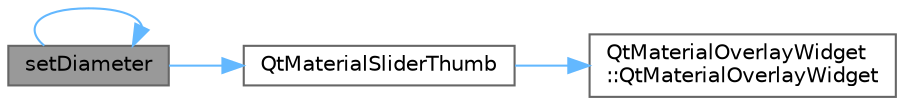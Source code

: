 digraph "setDiameter"
{
 // LATEX_PDF_SIZE
  bgcolor="transparent";
  edge [fontname=Helvetica,fontsize=10,labelfontname=Helvetica,labelfontsize=10];
  node [fontname=Helvetica,fontsize=10,shape=box,height=0.2,width=0.4];
  rankdir="LR";
  Node1 [id="Node000001",label="setDiameter",height=0.2,width=0.4,color="gray40", fillcolor="grey60", style="filled", fontcolor="black",tooltip="设置滑块直径"];
  Node1 -> Node2 [id="edge1_Node000001_Node000002",color="steelblue1",style="solid",tooltip=" "];
  Node2 [id="Node000002",label="QtMaterialSliderThumb",height=0.2,width=0.4,color="grey40", fillcolor="white", style="filled",URL="$class_qt_material_slider_thumb.html#ab05942f536e97986055106133e1f5edb",tooltip="构造函数"];
  Node2 -> Node3 [id="edge2_Node000002_Node000003",color="steelblue1",style="solid",tooltip=" "];
  Node3 [id="Node000003",label="QtMaterialOverlayWidget\l::QtMaterialOverlayWidget",height=0.2,width=0.4,color="grey40", fillcolor="white", style="filled",URL="$class_qt_material_overlay_widget.html#a0bf5c14047a2303a827e91fadde18b5b",tooltip="构造函数，初始化覆盖层控件"];
  Node1 -> Node1 [id="edge3_Node000001_Node000001",color="steelblue1",style="solid",tooltip=" "];
}
